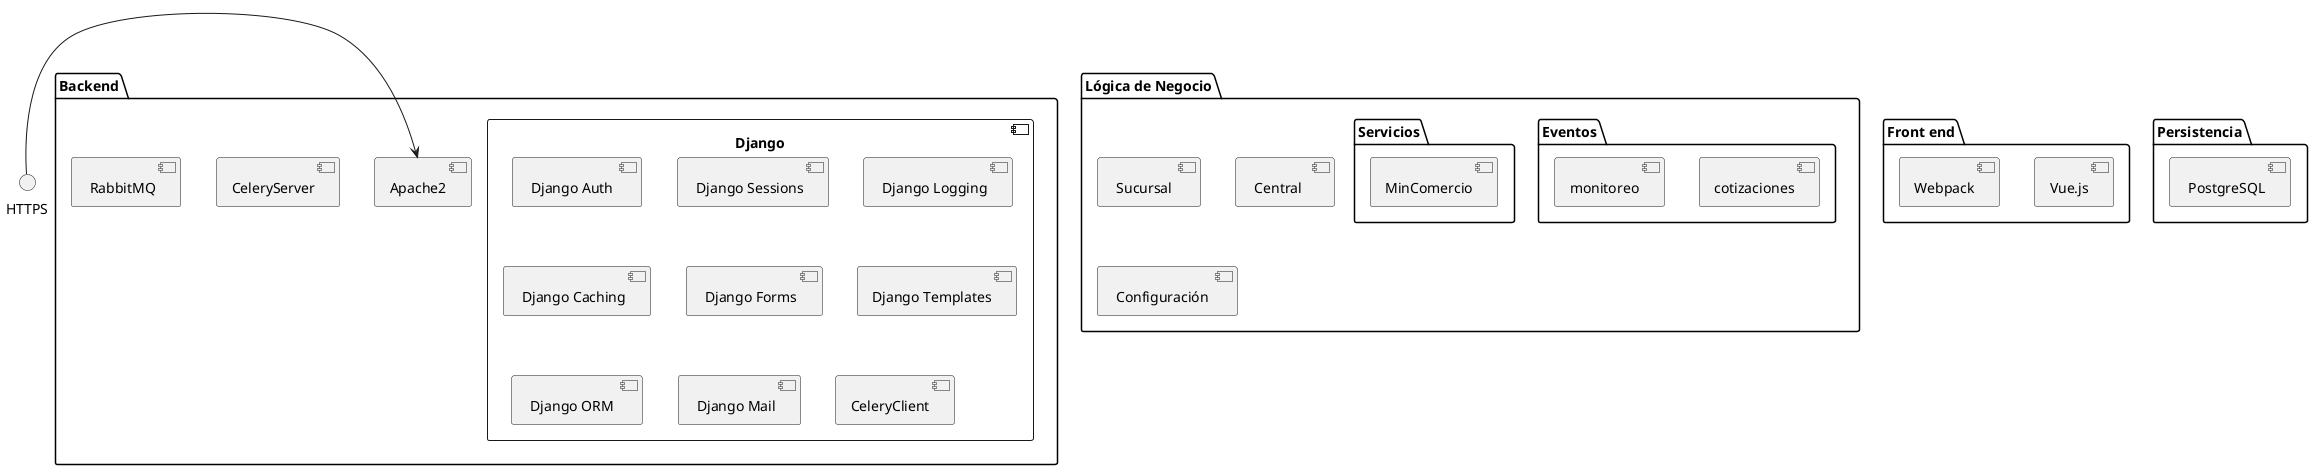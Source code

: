 @startuml

() HTTPS


Package "Front end" as FE{
[Vue.js]
[Webpack]

}

Package "Lógica de Negocio" as LN{
[ Sucursal ]
[ Central  ]
[ Configuración ]
Package "Eventos" as EV{
[cotizaciones]
[monitoreo]


}

Package "Servicios" as SE{
[MinComercio]
}
}
Package "Backend" {


component Apache2
HTTPS -> Apache2
component CeleryServer
[ RabbitMQ]
component Django {
[ Django Auth ]
[ Django Sessions]
[ Django Logging]
[ Django Caching]
[ Django Forms]
[Django Templates]
[ Django ORM ]
[ Django Mail]
 [CeleryClient]


}




}

Package "Persistencia" {
[ PostgreSQL]
}



@enduml
